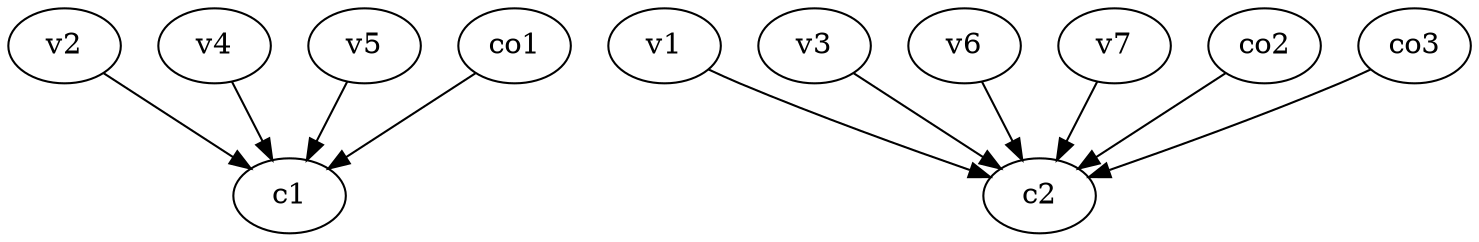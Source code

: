 strict digraph  {
c1;
c2;
v1;
v2;
v3;
v4;
v5;
v6;
v7;
co1;
co2;
co3;
v1 -> c2  [weight=1];
v2 -> c1  [weight=1];
v3 -> c2  [weight=1];
v4 -> c1  [weight=1];
v5 -> c1  [weight=1];
v6 -> c2  [weight=1];
v7 -> c2  [weight=1];
co1 -> c1  [weight=1];
co2 -> c2  [weight=1];
co3 -> c2  [weight=1];
}
